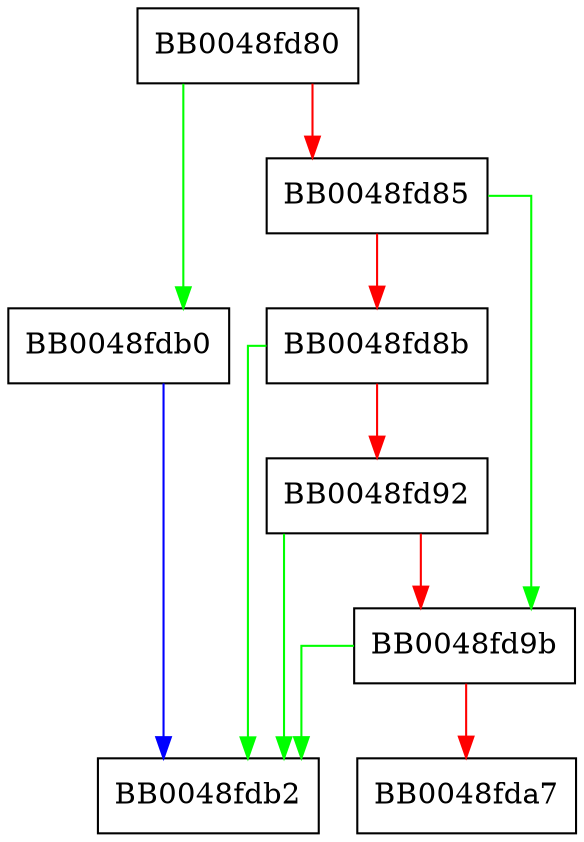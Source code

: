 digraph SSL_get_current_cipher {
  node [shape="box"];
  graph [splines=ortho];
  BB0048fd80 -> BB0048fdb0 [color="green"];
  BB0048fd80 -> BB0048fd85 [color="red"];
  BB0048fd85 -> BB0048fd9b [color="green"];
  BB0048fd85 -> BB0048fd8b [color="red"];
  BB0048fd8b -> BB0048fdb2 [color="green"];
  BB0048fd8b -> BB0048fd92 [color="red"];
  BB0048fd92 -> BB0048fdb2 [color="green"];
  BB0048fd92 -> BB0048fd9b [color="red"];
  BB0048fd9b -> BB0048fdb2 [color="green"];
  BB0048fd9b -> BB0048fda7 [color="red"];
  BB0048fdb0 -> BB0048fdb2 [color="blue"];
}